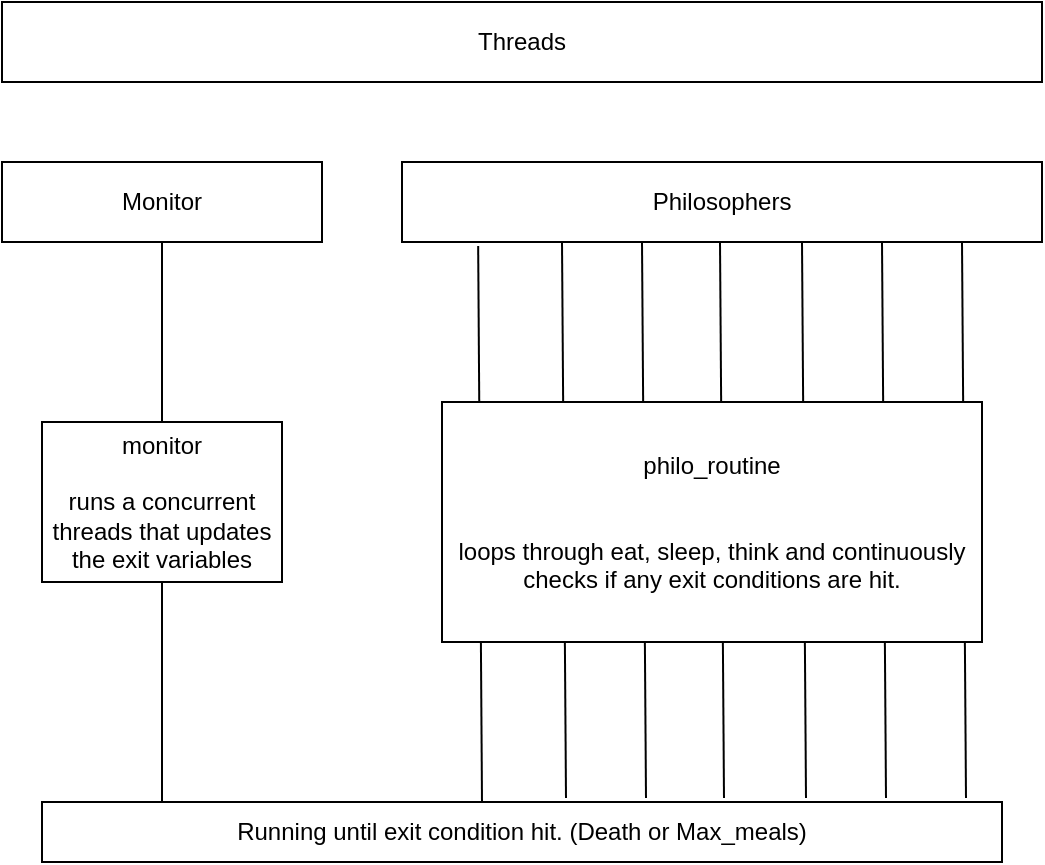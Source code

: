 <mxfile version="24.4.0" type="device">
  <diagram name="Page-1" id="1w67UrtTXx5kV1jx5jc7">
    <mxGraphModel dx="1434" dy="707" grid="1" gridSize="10" guides="1" tooltips="1" connect="1" arrows="1" fold="1" page="1" pageScale="1" pageWidth="850" pageHeight="1100" math="0" shadow="0">
      <root>
        <mxCell id="0" />
        <mxCell id="1" parent="0" />
        <mxCell id="Ao70Qbj4qWcge28383Q1-1" value="Threads" style="rounded=0;whiteSpace=wrap;html=1;" vertex="1" parent="1">
          <mxGeometry x="120" y="160" width="520" height="40" as="geometry" />
        </mxCell>
        <mxCell id="Ao70Qbj4qWcge28383Q1-2" value="Philosophers" style="rounded=0;whiteSpace=wrap;html=1;" vertex="1" parent="1">
          <mxGeometry x="320" y="240" width="320" height="40" as="geometry" />
        </mxCell>
        <mxCell id="Ao70Qbj4qWcge28383Q1-3" value="Monitor" style="rounded=0;whiteSpace=wrap;html=1;" vertex="1" parent="1">
          <mxGeometry x="120" y="240" width="160" height="40" as="geometry" />
        </mxCell>
        <mxCell id="Ao70Qbj4qWcge28383Q1-4" value="" style="endArrow=none;html=1;rounded=0;entryX=0.119;entryY=1.05;entryDx=0;entryDy=0;entryPerimeter=0;" edge="1" parent="1" target="Ao70Qbj4qWcge28383Q1-2">
          <mxGeometry width="50" height="50" relative="1" as="geometry">
            <mxPoint x="360" y="560" as="sourcePoint" />
            <mxPoint x="450" y="340" as="targetPoint" />
          </mxGeometry>
        </mxCell>
        <mxCell id="Ao70Qbj4qWcge28383Q1-5" value="" style="endArrow=none;html=1;rounded=0;entryX=0.119;entryY=1.05;entryDx=0;entryDy=0;entryPerimeter=0;" edge="1" parent="1">
          <mxGeometry width="50" height="50" relative="1" as="geometry">
            <mxPoint x="402" y="558" as="sourcePoint" />
            <mxPoint x="400" y="280" as="targetPoint" />
          </mxGeometry>
        </mxCell>
        <mxCell id="Ao70Qbj4qWcge28383Q1-6" value="" style="endArrow=none;html=1;rounded=0;entryX=0.119;entryY=1.05;entryDx=0;entryDy=0;entryPerimeter=0;" edge="1" parent="1">
          <mxGeometry width="50" height="50" relative="1" as="geometry">
            <mxPoint x="442" y="558" as="sourcePoint" />
            <mxPoint x="440" y="280" as="targetPoint" />
          </mxGeometry>
        </mxCell>
        <mxCell id="Ao70Qbj4qWcge28383Q1-7" value="" style="endArrow=none;html=1;rounded=0;entryX=0.119;entryY=1.05;entryDx=0;entryDy=0;entryPerimeter=0;" edge="1" parent="1">
          <mxGeometry width="50" height="50" relative="1" as="geometry">
            <mxPoint x="481" y="558" as="sourcePoint" />
            <mxPoint x="479" y="280" as="targetPoint" />
          </mxGeometry>
        </mxCell>
        <mxCell id="Ao70Qbj4qWcge28383Q1-8" value="" style="endArrow=none;html=1;rounded=0;entryX=0.119;entryY=1.05;entryDx=0;entryDy=0;entryPerimeter=0;" edge="1" parent="1">
          <mxGeometry width="50" height="50" relative="1" as="geometry">
            <mxPoint x="522" y="558" as="sourcePoint" />
            <mxPoint x="520" y="280" as="targetPoint" />
          </mxGeometry>
        </mxCell>
        <mxCell id="Ao70Qbj4qWcge28383Q1-9" value="" style="endArrow=none;html=1;rounded=0;entryX=0.119;entryY=1.05;entryDx=0;entryDy=0;entryPerimeter=0;" edge="1" parent="1">
          <mxGeometry width="50" height="50" relative="1" as="geometry">
            <mxPoint x="562" y="558" as="sourcePoint" />
            <mxPoint x="560" y="280" as="targetPoint" />
          </mxGeometry>
        </mxCell>
        <mxCell id="Ao70Qbj4qWcge28383Q1-10" value="" style="endArrow=none;html=1;rounded=0;entryX=0.119;entryY=1.05;entryDx=0;entryDy=0;entryPerimeter=0;" edge="1" parent="1">
          <mxGeometry width="50" height="50" relative="1" as="geometry">
            <mxPoint x="602" y="558" as="sourcePoint" />
            <mxPoint x="600" y="280" as="targetPoint" />
          </mxGeometry>
        </mxCell>
        <mxCell id="Ao70Qbj4qWcge28383Q1-12" value="philo_routine&lt;div&gt;&lt;br&gt;&lt;/div&gt;&lt;div&gt;&lt;br&gt;&lt;/div&gt;&lt;div&gt;loops through eat, sleep, think and continuously checks if any exit conditions are hit.&lt;/div&gt;" style="rounded=0;whiteSpace=wrap;html=1;" vertex="1" parent="1">
          <mxGeometry x="340" y="360" width="270" height="120" as="geometry" />
        </mxCell>
        <mxCell id="Ao70Qbj4qWcge28383Q1-13" value="" style="endArrow=none;html=1;rounded=0;entryX=0.5;entryY=1;entryDx=0;entryDy=0;" edge="1" parent="1" target="Ao70Qbj4qWcge28383Q1-3">
          <mxGeometry width="50" height="50" relative="1" as="geometry">
            <mxPoint x="200" y="560" as="sourcePoint" />
            <mxPoint x="450" y="340" as="targetPoint" />
          </mxGeometry>
        </mxCell>
        <mxCell id="Ao70Qbj4qWcge28383Q1-14" value="monitor&lt;div&gt;&lt;br&gt;&lt;/div&gt;&lt;div&gt;runs a concurrent threads that updates the exit variables&lt;/div&gt;" style="rounded=0;whiteSpace=wrap;html=1;" vertex="1" parent="1">
          <mxGeometry x="140" y="370" width="120" height="80" as="geometry" />
        </mxCell>
        <mxCell id="Ao70Qbj4qWcge28383Q1-17" value="Running until exit condition hit. (Death or Max_meals)" style="rounded=0;whiteSpace=wrap;html=1;" vertex="1" parent="1">
          <mxGeometry x="140" y="560" width="480" height="30" as="geometry" />
        </mxCell>
      </root>
    </mxGraphModel>
  </diagram>
</mxfile>

